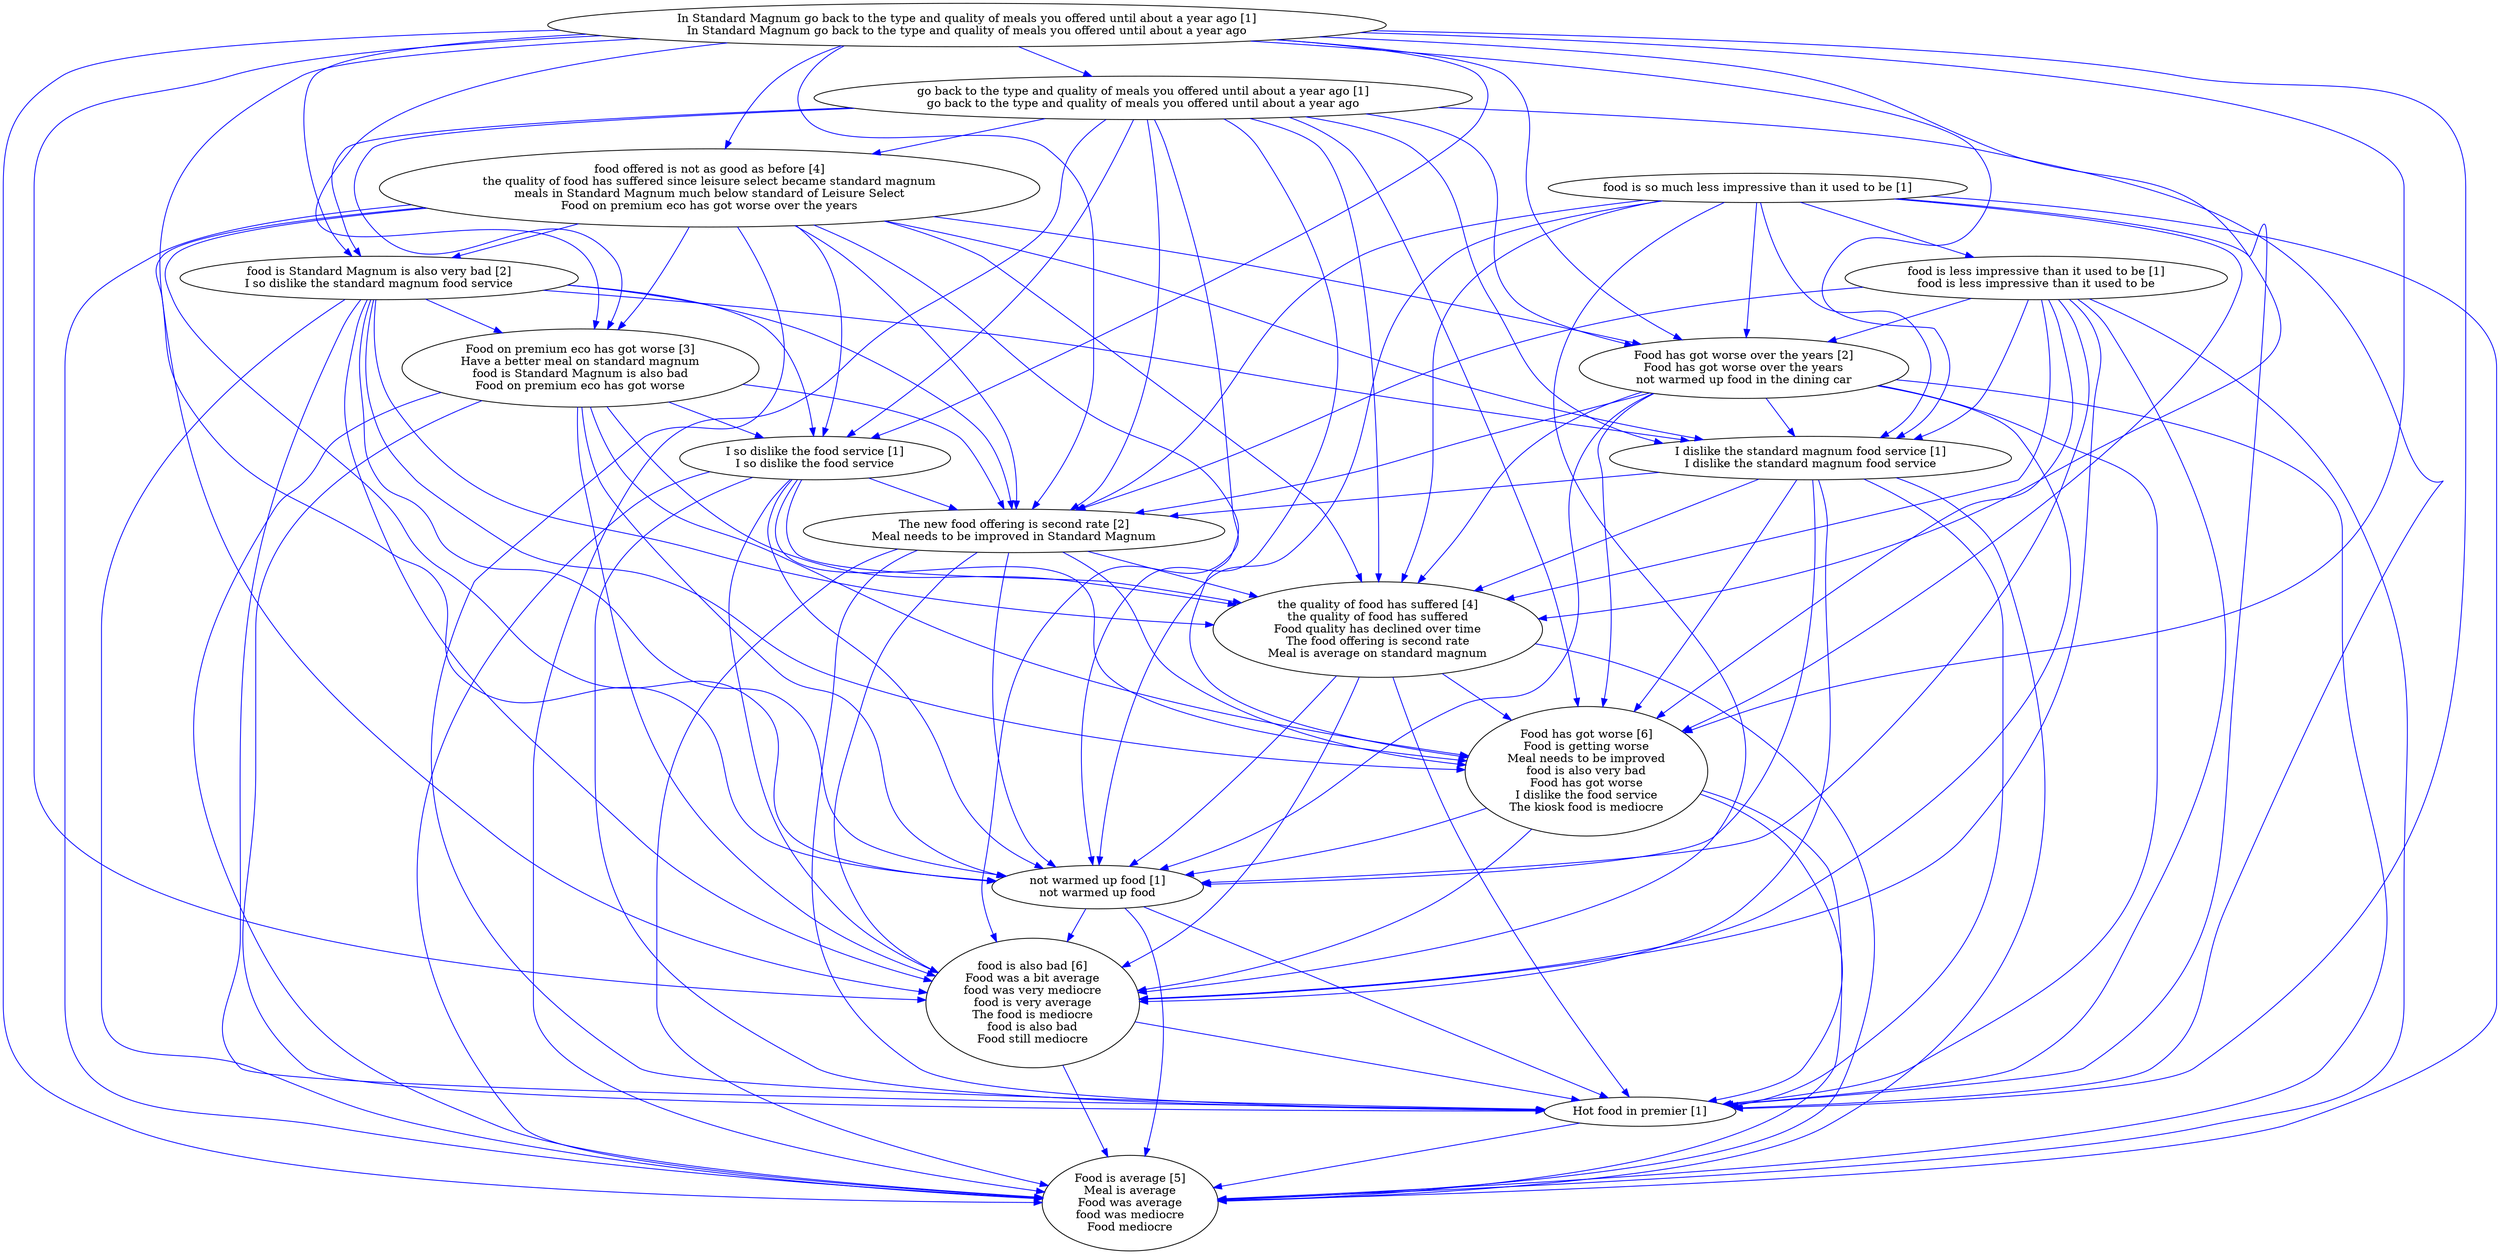 digraph collapsedGraph {
"food offered is not as good as before [4]\nthe quality of food has suffered since leisure select became standard magnum\nmeals in Standard Magnum much below standard of Leisure Select\nFood on premium eco has got worse over the years""Food is average [5]\nMeal is average\nFood was average\nfood was mediocre\nFood mediocre""Food has got worse [6]\nFood is getting worse\nMeal needs to be improved\nfood is also very bad\nFood has got worse\nI dislike the food service\nThe kiosk food is mediocre""The new food offering is second rate [2]\nMeal needs to be improved in Standard Magnum""food is also bad [6]\nFood was a bit average\nfood was very mediocre\nfood is very average\nThe food is mediocre\nfood is also bad\nFood still mediocre""food is Standard Magnum is also very bad [2]\nI so dislike the standard magnum food service""Food has got worse over the years [2]\nFood has got worse over the years\nnot warmed up food in the dining car""Food on premium eco has got worse [3]\nHave a better meal on standard magnum\nfood is Standard Magnum is also bad\nFood on premium eco has got worse""the quality of food has suffered [4]\nthe quality of food has suffered\nFood quality has declined over time\nThe food offering is second rate\nMeal is average on standard magnum""Hot food in premier [1]""I dislike the standard magnum food service [1]\nI dislike the standard magnum food service""I so dislike the food service [1]\nI so dislike the food service""In Standard Magnum go back to the type and quality of meals you offered until about a year ago [1]\nIn Standard Magnum go back to the type and quality of meals you offered until about a year ago""go back to the type and quality of meals you offered until about a year ago [1]\ngo back to the type and quality of meals you offered until about a year ago""food is so much less impressive than it used to be [1]""food is less impressive than it used to be [1]\nfood is less impressive than it used to be""not warmed up food [1]\nnot warmed up food""food is also bad [6]\nFood was a bit average\nfood was very mediocre\nfood is very average\nThe food is mediocre\nfood is also bad\nFood still mediocre" -> "Hot food in premier [1]" [color=blue]
"Food has got worse [6]\nFood is getting worse\nMeal needs to be improved\nfood is also very bad\nFood has got worse\nI dislike the food service\nThe kiosk food is mediocre" -> "not warmed up food [1]\nnot warmed up food" [color=blue]
"food is so much less impressive than it used to be [1]" -> "not warmed up food [1]\nnot warmed up food" [color=blue]
"I so dislike the food service [1]\nI so dislike the food service" -> "Food has got worse [6]\nFood is getting worse\nMeal needs to be improved\nfood is also very bad\nFood has got worse\nI dislike the food service\nThe kiosk food is mediocre" [color=blue]
"I so dislike the food service [1]\nI so dislike the food service" -> "the quality of food has suffered [4]\nthe quality of food has suffered\nFood quality has declined over time\nThe food offering is second rate\nMeal is average on standard magnum" [color=blue]
"I so dislike the food service [1]\nI so dislike the food service" -> "not warmed up food [1]\nnot warmed up food" [color=blue]
"Food on premium eco has got worse [3]\nHave a better meal on standard magnum\nfood is Standard Magnum is also bad\nFood on premium eco has got worse" -> "food is also bad [6]\nFood was a bit average\nfood was very mediocre\nfood is very average\nThe food is mediocre\nfood is also bad\nFood still mediocre" [color=blue]
"Food on premium eco has got worse [3]\nHave a better meal on standard magnum\nfood is Standard Magnum is also bad\nFood on premium eco has got worse" -> "the quality of food has suffered [4]\nthe quality of food has suffered\nFood quality has declined over time\nThe food offering is second rate\nMeal is average on standard magnum" [color=blue]
"I dislike the standard magnum food service [1]\nI dislike the standard magnum food service" -> "The new food offering is second rate [2]\nMeal needs to be improved in Standard Magnum" [color=blue]
"I dislike the standard magnum food service [1]\nI dislike the standard magnum food service" -> "Food has got worse [6]\nFood is getting worse\nMeal needs to be improved\nfood is also very bad\nFood has got worse\nI dislike the food service\nThe kiosk food is mediocre" [color=blue]
"I dislike the standard magnum food service [1]\nI dislike the standard magnum food service" -> "food is also bad [6]\nFood was a bit average\nfood was very mediocre\nfood is very average\nThe food is mediocre\nfood is also bad\nFood still mediocre" [color=blue]
"Food on premium eco has got worse [3]\nHave a better meal on standard magnum\nfood is Standard Magnum is also bad\nFood on premium eco has got worse" -> "Food is average [5]\nMeal is average\nFood was average\nfood was mediocre\nFood mediocre" [color=blue]
"the quality of food has suffered [4]\nthe quality of food has suffered\nFood quality has declined over time\nThe food offering is second rate\nMeal is average on standard magnum" -> "Hot food in premier [1]" [color=blue]
"I dislike the standard magnum food service [1]\nI dislike the standard magnum food service" -> "Food is average [5]\nMeal is average\nFood was average\nfood was mediocre\nFood mediocre" [color=blue]
"I dislike the standard magnum food service [1]\nI dislike the standard magnum food service" -> "the quality of food has suffered [4]\nthe quality of food has suffered\nFood quality has declined over time\nThe food offering is second rate\nMeal is average on standard magnum" [color=blue]
"food is less impressive than it used to be [1]\nfood is less impressive than it used to be" -> "Food has got worse [6]\nFood is getting worse\nMeal needs to be improved\nfood is also very bad\nFood has got worse\nI dislike the food service\nThe kiosk food is mediocre" [color=blue]
"food is less impressive than it used to be [1]\nfood is less impressive than it used to be" -> "Food has got worse over the years [2]\nFood has got worse over the years\nnot warmed up food in the dining car" [color=blue]
"food is less impressive than it used to be [1]\nfood is less impressive than it used to be" -> "food is also bad [6]\nFood was a bit average\nfood was very mediocre\nfood is very average\nThe food is mediocre\nfood is also bad\nFood still mediocre" [color=blue]
"I dislike the standard magnum food service [1]\nI dislike the standard magnum food service" -> "Hot food in premier [1]" [color=blue]
"food is less impressive than it used to be [1]\nfood is less impressive than it used to be" -> "the quality of food has suffered [4]\nthe quality of food has suffered\nFood quality has declined over time\nThe food offering is second rate\nMeal is average on standard magnum" [color=blue]
"food is less impressive than it used to be [1]\nfood is less impressive than it used to be" -> "Hot food in premier [1]" [color=blue]
"food is less impressive than it used to be [1]\nfood is less impressive than it used to be" -> "The new food offering is second rate [2]\nMeal needs to be improved in Standard Magnum" [color=blue]
"food is less impressive than it used to be [1]\nfood is less impressive than it used to be" -> "I dislike the standard magnum food service [1]\nI dislike the standard magnum food service" [color=blue]
"In Standard Magnum go back to the type and quality of meals you offered until about a year ago [1]\nIn Standard Magnum go back to the type and quality of meals you offered until about a year ago" -> "I so dislike the food service [1]\nI so dislike the food service" [color=blue]
"In Standard Magnum go back to the type and quality of meals you offered until about a year ago [1]\nIn Standard Magnum go back to the type and quality of meals you offered until about a year ago" -> "not warmed up food [1]\nnot warmed up food" [color=blue]
"food is less impressive than it used to be [1]\nfood is less impressive than it used to be" -> "Food is average [5]\nMeal is average\nFood was average\nfood was mediocre\nFood mediocre" [color=blue]
"In Standard Magnum go back to the type and quality of meals you offered until about a year ago [1]\nIn Standard Magnum go back to the type and quality of meals you offered until about a year ago" -> "food offered is not as good as before [4]\nthe quality of food has suffered since leisure select became standard magnum\nmeals in Standard Magnum much below standard of Leisure Select\nFood on premium eco has got worse over the years" [color=blue]
"Food has got worse [6]\nFood is getting worse\nMeal needs to be improved\nfood is also very bad\nFood has got worse\nI dislike the food service\nThe kiosk food is mediocre" -> "Hot food in premier [1]" [color=blue]
"Hot food in premier [1]" -> "Food is average [5]\nMeal is average\nFood was average\nfood was mediocre\nFood mediocre" [color=blue]
"Food has got worse over the years [2]\nFood has got worse over the years\nnot warmed up food in the dining car" -> "Food has got worse [6]\nFood is getting worse\nMeal needs to be improved\nfood is also very bad\nFood has got worse\nI dislike the food service\nThe kiosk food is mediocre" [color=blue]
"Food has got worse over the years [2]\nFood has got worse over the years\nnot warmed up food in the dining car" -> "food is also bad [6]\nFood was a bit average\nfood was very mediocre\nfood is very average\nThe food is mediocre\nfood is also bad\nFood still mediocre" [color=blue]
"food offered is not as good as before [4]\nthe quality of food has suffered since leisure select became standard magnum\nmeals in Standard Magnum much below standard of Leisure Select\nFood on premium eco has got worse over the years" -> "food is Standard Magnum is also very bad [2]\nI so dislike the standard magnum food service" [color=blue]
"food offered is not as good as before [4]\nthe quality of food has suffered since leisure select became standard magnum\nmeals in Standard Magnum much below standard of Leisure Select\nFood on premium eco has got worse over the years" -> "Hot food in premier [1]" [color=blue]
"the quality of food has suffered [4]\nthe quality of food has suffered\nFood quality has declined over time\nThe food offering is second rate\nMeal is average on standard magnum" -> "not warmed up food [1]\nnot warmed up food" [color=blue]
"food offered is not as good as before [4]\nthe quality of food has suffered since leisure select became standard magnum\nmeals in Standard Magnum much below standard of Leisure Select\nFood on premium eco has got worse over the years" -> "the quality of food has suffered [4]\nthe quality of food has suffered\nFood quality has declined over time\nThe food offering is second rate\nMeal is average on standard magnum" [color=blue]
"food offered is not as good as before [4]\nthe quality of food has suffered since leisure select became standard magnum\nmeals in Standard Magnum much below standard of Leisure Select\nFood on premium eco has got worse over the years" -> "Food on premium eco has got worse [3]\nHave a better meal on standard magnum\nfood is Standard Magnum is also bad\nFood on premium eco has got worse" [color=blue]
"food offered is not as good as before [4]\nthe quality of food has suffered since leisure select became standard magnum\nmeals in Standard Magnum much below standard of Leisure Select\nFood on premium eco has got worse over the years" -> "Food is average [5]\nMeal is average\nFood was average\nfood was mediocre\nFood mediocre" [color=blue]
"food offered is not as good as before [4]\nthe quality of food has suffered since leisure select became standard magnum\nmeals in Standard Magnum much below standard of Leisure Select\nFood on premium eco has got worse over the years" -> "Food has got worse [6]\nFood is getting worse\nMeal needs to be improved\nfood is also very bad\nFood has got worse\nI dislike the food service\nThe kiosk food is mediocre" [color=blue]
"food offered is not as good as before [4]\nthe quality of food has suffered since leisure select became standard magnum\nmeals in Standard Magnum much below standard of Leisure Select\nFood on premium eco has got worse over the years" -> "food is also bad [6]\nFood was a bit average\nfood was very mediocre\nfood is very average\nThe food is mediocre\nfood is also bad\nFood still mediocre" [color=blue]
"food is so much less impressive than it used to be [1]" -> "Food is average [5]\nMeal is average\nFood was average\nfood was mediocre\nFood mediocre" [color=blue]
"food is so much less impressive than it used to be [1]" -> "the quality of food has suffered [4]\nthe quality of food has suffered\nFood quality has declined over time\nThe food offering is second rate\nMeal is average on standard magnum" [color=blue]
"food is so much less impressive than it used to be [1]" -> "I dislike the standard magnum food service [1]\nI dislike the standard magnum food service" [color=blue]
"food is so much less impressive than it used to be [1]" -> "The new food offering is second rate [2]\nMeal needs to be improved in Standard Magnum" [color=blue]
"food is so much less impressive than it used to be [1]" -> "Hot food in premier [1]" [color=blue]
"food is so much less impressive than it used to be [1]" -> "Food has got worse over the years [2]\nFood has got worse over the years\nnot warmed up food in the dining car" [color=blue]
"food is so much less impressive than it used to be [1]" -> "food is also bad [6]\nFood was a bit average\nfood was very mediocre\nfood is very average\nThe food is mediocre\nfood is also bad\nFood still mediocre" [color=blue]
"food is so much less impressive than it used to be [1]" -> "Food has got worse [6]\nFood is getting worse\nMeal needs to be improved\nfood is also very bad\nFood has got worse\nI dislike the food service\nThe kiosk food is mediocre" [color=blue]
"Food has got worse [6]\nFood is getting worse\nMeal needs to be improved\nfood is also very bad\nFood has got worse\nI dislike the food service\nThe kiosk food is mediocre" -> "food is also bad [6]\nFood was a bit average\nfood was very mediocre\nfood is very average\nThe food is mediocre\nfood is also bad\nFood still mediocre" [color=blue]
"Food on premium eco has got worse [3]\nHave a better meal on standard magnum\nfood is Standard Magnum is also bad\nFood on premium eco has got worse" -> "not warmed up food [1]\nnot warmed up food" [color=blue]
"Food on premium eco has got worse [3]\nHave a better meal on standard magnum\nfood is Standard Magnum is also bad\nFood on premium eco has got worse" -> "I so dislike the food service [1]\nI so dislike the food service" [color=blue]
"food is Standard Magnum is also very bad [2]\nI so dislike the standard magnum food service" -> "Food has got worse [6]\nFood is getting worse\nMeal needs to be improved\nfood is also very bad\nFood has got worse\nI dislike the food service\nThe kiosk food is mediocre" [color=blue]
"food is Standard Magnum is also very bad [2]\nI so dislike the standard magnum food service" -> "Hot food in premier [1]" [color=blue]
"not warmed up food [1]\nnot warmed up food" -> "Food is average [5]\nMeal is average\nFood was average\nfood was mediocre\nFood mediocre" [color=blue]
"go back to the type and quality of meals you offered until about a year ago [1]\ngo back to the type and quality of meals you offered until about a year ago" -> "food offered is not as good as before [4]\nthe quality of food has suffered since leisure select became standard magnum\nmeals in Standard Magnum much below standard of Leisure Select\nFood on premium eco has got worse over the years" [color=blue]
"Food has got worse over the years [2]\nFood has got worse over the years\nnot warmed up food in the dining car" -> "Food is average [5]\nMeal is average\nFood was average\nfood was mediocre\nFood mediocre" [color=blue]
"Food has got worse over the years [2]\nFood has got worse over the years\nnot warmed up food in the dining car" -> "the quality of food has suffered [4]\nthe quality of food has suffered\nFood quality has declined over time\nThe food offering is second rate\nMeal is average on standard magnum" [color=blue]
"go back to the type and quality of meals you offered until about a year ago [1]\ngo back to the type and quality of meals you offered until about a year ago" -> "food is Standard Magnum is also very bad [2]\nI so dislike the standard magnum food service" [color=blue]
"go back to the type and quality of meals you offered until about a year ago [1]\ngo back to the type and quality of meals you offered until about a year ago" -> "Hot food in premier [1]" [color=blue]
"In Standard Magnum go back to the type and quality of meals you offered until about a year ago [1]\nIn Standard Magnum go back to the type and quality of meals you offered until about a year ago" -> "food is also bad [6]\nFood was a bit average\nfood was very mediocre\nfood is very average\nThe food is mediocre\nfood is also bad\nFood still mediocre" [color=blue]
"In Standard Magnum go back to the type and quality of meals you offered until about a year ago [1]\nIn Standard Magnum go back to the type and quality of meals you offered until about a year ago" -> "Food is average [5]\nMeal is average\nFood was average\nfood was mediocre\nFood mediocre" [color=blue]
"In Standard Magnum go back to the type and quality of meals you offered until about a year ago [1]\nIn Standard Magnum go back to the type and quality of meals you offered until about a year ago" -> "Food has got worse [6]\nFood is getting worse\nMeal needs to be improved\nfood is also very bad\nFood has got worse\nI dislike the food service\nThe kiosk food is mediocre" [color=blue]
"go back to the type and quality of meals you offered until about a year ago [1]\ngo back to the type and quality of meals you offered until about a year ago" -> "The new food offering is second rate [2]\nMeal needs to be improved in Standard Magnum" [color=blue]
"go back to the type and quality of meals you offered until about a year ago [1]\ngo back to the type and quality of meals you offered until about a year ago" -> "food is also bad [6]\nFood was a bit average\nfood was very mediocre\nfood is very average\nThe food is mediocre\nfood is also bad\nFood still mediocre" [color=blue]
"go back to the type and quality of meals you offered until about a year ago [1]\ngo back to the type and quality of meals you offered until about a year ago" -> "Food on premium eco has got worse [3]\nHave a better meal on standard magnum\nfood is Standard Magnum is also bad\nFood on premium eco has got worse" [color=blue]
"go back to the type and quality of meals you offered until about a year ago [1]\ngo back to the type and quality of meals you offered until about a year ago" -> "Food has got worse [6]\nFood is getting worse\nMeal needs to be improved\nfood is also very bad\nFood has got worse\nI dislike the food service\nThe kiosk food is mediocre" [color=blue]
"go back to the type and quality of meals you offered until about a year ago [1]\ngo back to the type and quality of meals you offered until about a year ago" -> "Food is average [5]\nMeal is average\nFood was average\nfood was mediocre\nFood mediocre" [color=blue]
"not warmed up food [1]\nnot warmed up food" -> "food is also bad [6]\nFood was a bit average\nfood was very mediocre\nfood is very average\nThe food is mediocre\nfood is also bad\nFood still mediocre" [color=blue]
"go back to the type and quality of meals you offered until about a year ago [1]\ngo back to the type and quality of meals you offered until about a year ago" -> "the quality of food has suffered [4]\nthe quality of food has suffered\nFood quality has declined over time\nThe food offering is second rate\nMeal is average on standard magnum" [color=blue]
"I so dislike the food service [1]\nI so dislike the food service" -> "Hot food in premier [1]" [color=blue]
"go back to the type and quality of meals you offered until about a year ago [1]\ngo back to the type and quality of meals you offered until about a year ago" -> "not warmed up food [1]\nnot warmed up food" [color=blue]
"go back to the type and quality of meals you offered until about a year ago [1]\ngo back to the type and quality of meals you offered until about a year ago" -> "I so dislike the food service [1]\nI so dislike the food service" [color=blue]
"I so dislike the food service [1]\nI so dislike the food service" -> "Food is average [5]\nMeal is average\nFood was average\nfood was mediocre\nFood mediocre" [color=blue]
"In Standard Magnum go back to the type and quality of meals you offered until about a year ago [1]\nIn Standard Magnum go back to the type and quality of meals you offered until about a year ago" -> "Food on premium eco has got worse [3]\nHave a better meal on standard magnum\nfood is Standard Magnum is also bad\nFood on premium eco has got worse" [color=blue]
"In Standard Magnum go back to the type and quality of meals you offered until about a year ago [1]\nIn Standard Magnum go back to the type and quality of meals you offered until about a year ago" -> "the quality of food has suffered [4]\nthe quality of food has suffered\nFood quality has declined over time\nThe food offering is second rate\nMeal is average on standard magnum" [color=blue]
"food offered is not as good as before [4]\nthe quality of food has suffered since leisure select became standard magnum\nmeals in Standard Magnum much below standard of Leisure Select\nFood on premium eco has got worse over the years" -> "The new food offering is second rate [2]\nMeal needs to be improved in Standard Magnum" [color=blue]
"In Standard Magnum go back to the type and quality of meals you offered until about a year ago [1]\nIn Standard Magnum go back to the type and quality of meals you offered until about a year ago" -> "Hot food in premier [1]" [color=blue]
"In Standard Magnum go back to the type and quality of meals you offered until about a year ago [1]\nIn Standard Magnum go back to the type and quality of meals you offered until about a year ago" -> "The new food offering is second rate [2]\nMeal needs to be improved in Standard Magnum" [color=blue]
"In Standard Magnum go back to the type and quality of meals you offered until about a year ago [1]\nIn Standard Magnum go back to the type and quality of meals you offered until about a year ago" -> "food is Standard Magnum is also very bad [2]\nI so dislike the standard magnum food service" [color=blue]
"Food has got worse over the years [2]\nFood has got worse over the years\nnot warmed up food in the dining car" -> "I dislike the standard magnum food service [1]\nI dislike the standard magnum food service" [color=blue]
"food is less impressive than it used to be [1]\nfood is less impressive than it used to be" -> "not warmed up food [1]\nnot warmed up food" [color=blue]
"I so dislike the food service [1]\nI so dislike the food service" -> "food is also bad [6]\nFood was a bit average\nfood was very mediocre\nfood is very average\nThe food is mediocre\nfood is also bad\nFood still mediocre" [color=blue]
"I so dislike the food service [1]\nI so dislike the food service" -> "The new food offering is second rate [2]\nMeal needs to be improved in Standard Magnum" [color=blue]
"food is Standard Magnum is also very bad [2]\nI so dislike the standard magnum food service" -> "Food on premium eco has got worse [3]\nHave a better meal on standard magnum\nfood is Standard Magnum is also bad\nFood on premium eco has got worse" [color=blue]
"food is Standard Magnum is also very bad [2]\nI so dislike the standard magnum food service" -> "the quality of food has suffered [4]\nthe quality of food has suffered\nFood quality has declined over time\nThe food offering is second rate\nMeal is average on standard magnum" [color=blue]
"food is Standard Magnum is also very bad [2]\nI so dislike the standard magnum food service" -> "Food is average [5]\nMeal is average\nFood was average\nfood was mediocre\nFood mediocre" [color=blue]
"food is Standard Magnum is also very bad [2]\nI so dislike the standard magnum food service" -> "not warmed up food [1]\nnot warmed up food" [color=blue]
"food is Standard Magnum is also very bad [2]\nI so dislike the standard magnum food service" -> "I so dislike the food service [1]\nI so dislike the food service" [color=blue]
"The new food offering is second rate [2]\nMeal needs to be improved in Standard Magnum" -> "food is also bad [6]\nFood was a bit average\nfood was very mediocre\nfood is very average\nThe food is mediocre\nfood is also bad\nFood still mediocre" [color=blue]
"Food on premium eco has got worse [3]\nHave a better meal on standard magnum\nfood is Standard Magnum is also bad\nFood on premium eco has got worse" -> "Food has got worse [6]\nFood is getting worse\nMeal needs to be improved\nfood is also very bad\nFood has got worse\nI dislike the food service\nThe kiosk food is mediocre" [color=blue]
"The new food offering is second rate [2]\nMeal needs to be improved in Standard Magnum" -> "Food is average [5]\nMeal is average\nFood was average\nfood was mediocre\nFood mediocre" [color=blue]
"The new food offering is second rate [2]\nMeal needs to be improved in Standard Magnum" -> "Hot food in premier [1]" [color=blue]
"food is Standard Magnum is also very bad [2]\nI so dislike the standard magnum food service" -> "food is also bad [6]\nFood was a bit average\nfood was very mediocre\nfood is very average\nThe food is mediocre\nfood is also bad\nFood still mediocre" [color=blue]
"Food on premium eco has got worse [3]\nHave a better meal on standard magnum\nfood is Standard Magnum is also bad\nFood on premium eco has got worse" -> "The new food offering is second rate [2]\nMeal needs to be improved in Standard Magnum" [color=blue]
"Food on premium eco has got worse [3]\nHave a better meal on standard magnum\nfood is Standard Magnum is also bad\nFood on premium eco has got worse" -> "Hot food in premier [1]" [color=blue]
"The new food offering is second rate [2]\nMeal needs to be improved in Standard Magnum" -> "the quality of food has suffered [4]\nthe quality of food has suffered\nFood quality has declined over time\nThe food offering is second rate\nMeal is average on standard magnum" [color=blue]
"The new food offering is second rate [2]\nMeal needs to be improved in Standard Magnum" -> "Food has got worse [6]\nFood is getting worse\nMeal needs to be improved\nfood is also very bad\nFood has got worse\nI dislike the food service\nThe kiosk food is mediocre" [color=blue]
"food is Standard Magnum is also very bad [2]\nI so dislike the standard magnum food service" -> "The new food offering is second rate [2]\nMeal needs to be improved in Standard Magnum" [color=blue]
"The new food offering is second rate [2]\nMeal needs to be improved in Standard Magnum" -> "not warmed up food [1]\nnot warmed up food" [color=blue]
"the quality of food has suffered [4]\nthe quality of food has suffered\nFood quality has declined over time\nThe food offering is second rate\nMeal is average on standard magnum" -> "Food is average [5]\nMeal is average\nFood was average\nfood was mediocre\nFood mediocre" [color=blue]
"Food has got worse over the years [2]\nFood has got worse over the years\nnot warmed up food in the dining car" -> "not warmed up food [1]\nnot warmed up food" [color=blue]
"I dislike the standard magnum food service [1]\nI dislike the standard magnum food service" -> "not warmed up food [1]\nnot warmed up food" [color=blue]
"Food has got worse [6]\nFood is getting worse\nMeal needs to be improved\nfood is also very bad\nFood has got worse\nI dislike the food service\nThe kiosk food is mediocre" -> "Food is average [5]\nMeal is average\nFood was average\nfood was mediocre\nFood mediocre" [color=blue]
"the quality of food has suffered [4]\nthe quality of food has suffered\nFood quality has declined over time\nThe food offering is second rate\nMeal is average on standard magnum" -> "food is also bad [6]\nFood was a bit average\nfood was very mediocre\nfood is very average\nThe food is mediocre\nfood is also bad\nFood still mediocre" [color=blue]
"the quality of food has suffered [4]\nthe quality of food has suffered\nFood quality has declined over time\nThe food offering is second rate\nMeal is average on standard magnum" -> "Food has got worse [6]\nFood is getting worse\nMeal needs to be improved\nfood is also very bad\nFood has got worse\nI dislike the food service\nThe kiosk food is mediocre" [color=blue]
"food is also bad [6]\nFood was a bit average\nfood was very mediocre\nfood is very average\nThe food is mediocre\nfood is also bad\nFood still mediocre" -> "Food is average [5]\nMeal is average\nFood was average\nfood was mediocre\nFood mediocre" [color=blue]
"food offered is not as good as before [4]\nthe quality of food has suffered since leisure select became standard magnum\nmeals in Standard Magnum much below standard of Leisure Select\nFood on premium eco has got worse over the years" -> "not warmed up food [1]\nnot warmed up food" [color=blue]
"food offered is not as good as before [4]\nthe quality of food has suffered since leisure select became standard magnum\nmeals in Standard Magnum much below standard of Leisure Select\nFood on premium eco has got worse over the years" -> "I so dislike the food service [1]\nI so dislike the food service" [color=blue]
"Food has got worse over the years [2]\nFood has got worse over the years\nnot warmed up food in the dining car" -> "Hot food in premier [1]" [color=blue]
"Food has got worse over the years [2]\nFood has got worse over the years\nnot warmed up food in the dining car" -> "The new food offering is second rate [2]\nMeal needs to be improved in Standard Magnum" [color=blue]
"In Standard Magnum go back to the type and quality of meals you offered until about a year ago [1]\nIn Standard Magnum go back to the type and quality of meals you offered until about a year ago" -> "go back to the type and quality of meals you offered until about a year ago [1]\ngo back to the type and quality of meals you offered until about a year ago" [color=blue]
"food is so much less impressive than it used to be [1]" -> "food is less impressive than it used to be [1]\nfood is less impressive than it used to be" [color=blue]
"In Standard Magnum go back to the type and quality of meals you offered until about a year ago [1]\nIn Standard Magnum go back to the type and quality of meals you offered until about a year ago" -> "Food has got worse over the years [2]\nFood has got worse over the years\nnot warmed up food in the dining car" [color=blue]
"In Standard Magnum go back to the type and quality of meals you offered until about a year ago [1]\nIn Standard Magnum go back to the type and quality of meals you offered until about a year ago" -> "I dislike the standard magnum food service [1]\nI dislike the standard magnum food service" [color=blue]
"go back to the type and quality of meals you offered until about a year ago [1]\ngo back to the type and quality of meals you offered until about a year ago" -> "Food has got worse over the years [2]\nFood has got worse over the years\nnot warmed up food in the dining car" [color=blue]
"go back to the type and quality of meals you offered until about a year ago [1]\ngo back to the type and quality of meals you offered until about a year ago" -> "I dislike the standard magnum food service [1]\nI dislike the standard magnum food service" [color=blue]
"food is Standard Magnum is also very bad [2]\nI so dislike the standard magnum food service" -> "I dislike the standard magnum food service [1]\nI dislike the standard magnum food service" [color=blue]
"food offered is not as good as before [4]\nthe quality of food has suffered since leisure select became standard magnum\nmeals in Standard Magnum much below standard of Leisure Select\nFood on premium eco has got worse over the years" -> "Food has got worse over the years [2]\nFood has got worse over the years\nnot warmed up food in the dining car" [color=blue]
"food offered is not as good as before [4]\nthe quality of food has suffered since leisure select became standard magnum\nmeals in Standard Magnum much below standard of Leisure Select\nFood on premium eco has got worse over the years" -> "I dislike the standard magnum food service [1]\nI dislike the standard magnum food service" [color=blue]
"not warmed up food [1]\nnot warmed up food" -> "Hot food in premier [1]" [color=blue]
}